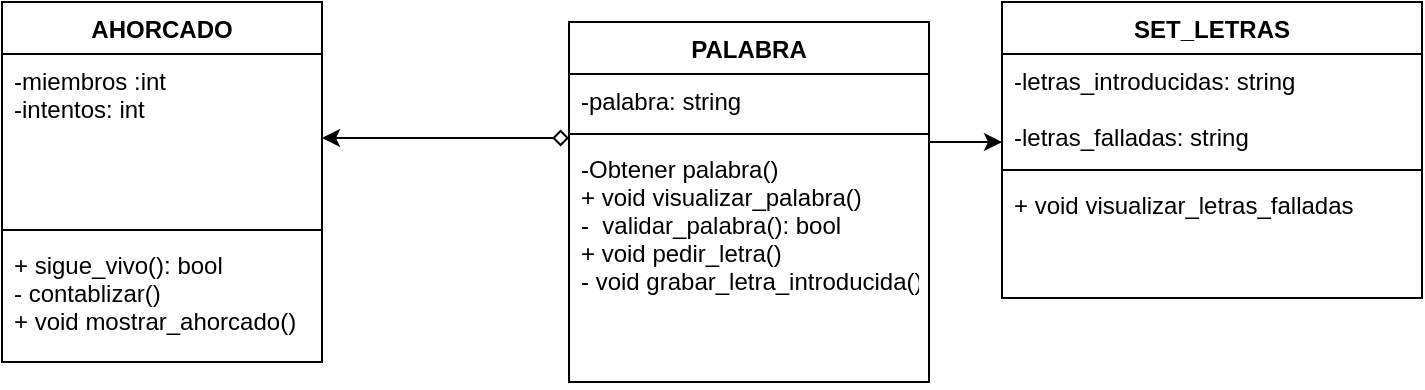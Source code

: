 <mxfile version="13.8.0" type="device"><diagram id="xPLSpWgvQR6if96wtV19" name="Page-1"><mxGraphModel dx="1422" dy="762" grid="1" gridSize="10" guides="1" tooltips="1" connect="1" arrows="1" fold="1" page="1" pageScale="1" pageWidth="827" pageHeight="1169" math="0" shadow="0"><root><mxCell id="0"/><mxCell id="1" parent="0"/><mxCell id="h4Qbdj-RqTUqut7Iycor-9" value="SET_LETRAS" style="swimlane;fontStyle=1;align=center;verticalAlign=top;childLayout=stackLayout;horizontal=1;startSize=26;horizontalStack=0;resizeParent=1;resizeParentMax=0;resizeLast=0;collapsible=1;marginBottom=0;" parent="1" vertex="1"><mxGeometry x="550" y="90" width="210" height="148" as="geometry"/></mxCell><mxCell id="h4Qbdj-RqTUqut7Iycor-10" value="-letras_introducidas: string&#10;&#10;-letras_falladas: string" style="text;strokeColor=none;fillColor=none;align=left;verticalAlign=top;spacingLeft=4;spacingRight=4;overflow=hidden;rotatable=0;points=[[0,0.5],[1,0.5]];portConstraint=eastwest;" parent="h4Qbdj-RqTUqut7Iycor-9" vertex="1"><mxGeometry y="26" width="210" height="54" as="geometry"/></mxCell><mxCell id="h4Qbdj-RqTUqut7Iycor-11" value="" style="line;strokeWidth=1;fillColor=none;align=left;verticalAlign=middle;spacingTop=-1;spacingLeft=3;spacingRight=3;rotatable=0;labelPosition=right;points=[];portConstraint=eastwest;" parent="h4Qbdj-RqTUqut7Iycor-9" vertex="1"><mxGeometry y="80" width="210" height="8" as="geometry"/></mxCell><mxCell id="h4Qbdj-RqTUqut7Iycor-12" value="+ void visualizar_letras_falladas" style="text;strokeColor=none;fillColor=none;align=left;verticalAlign=top;spacingLeft=4;spacingRight=4;overflow=hidden;rotatable=0;points=[[0,0.5],[1,0.5]];portConstraint=eastwest;" parent="h4Qbdj-RqTUqut7Iycor-9" vertex="1"><mxGeometry y="88" width="210" height="60" as="geometry"/></mxCell><mxCell id="h4Qbdj-RqTUqut7Iycor-16" style="edgeStyle=orthogonalEdgeStyle;rounded=0;orthogonalLoop=1;jettySize=auto;html=1;" parent="1" source="h4Qbdj-RqTUqut7Iycor-5" target="h4Qbdj-RqTUqut7Iycor-10" edge="1"><mxGeometry relative="1" as="geometry"><Array as="points"><mxPoint x="540" y="160"/><mxPoint x="540" y="160"/></Array></mxGeometry></mxCell><mxCell id="h4Qbdj-RqTUqut7Iycor-19" style="edgeStyle=orthogonalEdgeStyle;rounded=0;orthogonalLoop=1;jettySize=auto;html=1;entryX=1;entryY=0.5;entryDx=0;entryDy=0;startArrow=diamond;startFill=0;" parent="1" source="h4Qbdj-RqTUqut7Iycor-5" target="h4Qbdj-RqTUqut7Iycor-2" edge="1"><mxGeometry relative="1" as="geometry"><Array as="points"><mxPoint x="290" y="158"/><mxPoint x="290" y="158"/></Array></mxGeometry></mxCell><mxCell id="h4Qbdj-RqTUqut7Iycor-5" value="PALABRA" style="swimlane;fontStyle=1;align=center;verticalAlign=top;childLayout=stackLayout;horizontal=1;startSize=26;horizontalStack=0;resizeParent=1;resizeParentMax=0;resizeLast=0;collapsible=1;marginBottom=0;" parent="1" vertex="1"><mxGeometry x="333.5" y="100" width="180" height="180" as="geometry"/></mxCell><mxCell id="h4Qbdj-RqTUqut7Iycor-6" value="-palabra: string" style="text;strokeColor=none;fillColor=none;align=left;verticalAlign=top;spacingLeft=4;spacingRight=4;overflow=hidden;rotatable=0;points=[[0,0.5],[1,0.5]];portConstraint=eastwest;" parent="h4Qbdj-RqTUqut7Iycor-5" vertex="1"><mxGeometry y="26" width="180" height="26" as="geometry"/></mxCell><mxCell id="h4Qbdj-RqTUqut7Iycor-7" value="" style="line;strokeWidth=1;fillColor=none;align=left;verticalAlign=middle;spacingTop=-1;spacingLeft=3;spacingRight=3;rotatable=0;labelPosition=right;points=[];portConstraint=eastwest;" parent="h4Qbdj-RqTUqut7Iycor-5" vertex="1"><mxGeometry y="52" width="180" height="8" as="geometry"/></mxCell><mxCell id="h4Qbdj-RqTUqut7Iycor-8" value="-Obtener palabra()&#10;+ void visualizar_palabra()&#10;-  validar_palabra(): bool&#10;+ void pedir_letra()&#10;- void grabar_letra_introducida()" style="text;strokeColor=none;fillColor=none;align=left;verticalAlign=top;spacingLeft=4;spacingRight=4;overflow=hidden;rotatable=0;points=[[0,0.5],[1,0.5]];portConstraint=eastwest;" parent="h4Qbdj-RqTUqut7Iycor-5" vertex="1"><mxGeometry y="60" width="180" height="120" as="geometry"/></mxCell><mxCell id="h4Qbdj-RqTUqut7Iycor-1" value="AHORCADO" style="swimlane;fontStyle=1;align=center;verticalAlign=top;childLayout=stackLayout;horizontal=1;startSize=26;horizontalStack=0;resizeParent=1;resizeParentMax=0;resizeLast=0;collapsible=1;marginBottom=0;" parent="1" vertex="1"><mxGeometry x="50" y="90" width="160" height="180" as="geometry"/></mxCell><mxCell id="h4Qbdj-RqTUqut7Iycor-2" value="-miembros :int&#10;-intentos: int" style="text;strokeColor=none;fillColor=none;align=left;verticalAlign=top;spacingLeft=4;spacingRight=4;overflow=hidden;rotatable=0;points=[[0,0.5],[1,0.5]];portConstraint=eastwest;" parent="h4Qbdj-RqTUqut7Iycor-1" vertex="1"><mxGeometry y="26" width="160" height="84" as="geometry"/></mxCell><mxCell id="h4Qbdj-RqTUqut7Iycor-3" value="" style="line;strokeWidth=1;fillColor=none;align=left;verticalAlign=middle;spacingTop=-1;spacingLeft=3;spacingRight=3;rotatable=0;labelPosition=right;points=[];portConstraint=eastwest;" parent="h4Qbdj-RqTUqut7Iycor-1" vertex="1"><mxGeometry y="110" width="160" height="8" as="geometry"/></mxCell><mxCell id="h4Qbdj-RqTUqut7Iycor-4" value="+ sigue_vivo(): bool&#10;- contablizar()&#10;+ void mostrar_ahorcado()" style="text;strokeColor=none;fillColor=none;align=left;verticalAlign=top;spacingLeft=4;spacingRight=4;overflow=hidden;rotatable=0;points=[[0,0.5],[1,0.5]];portConstraint=eastwest;" parent="h4Qbdj-RqTUqut7Iycor-1" vertex="1"><mxGeometry y="118" width="160" height="62" as="geometry"/></mxCell></root></mxGraphModel></diagram></mxfile>